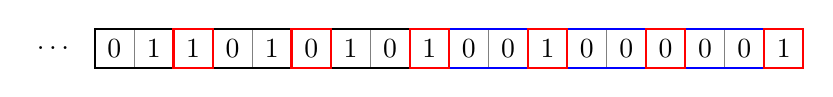\begin{tikzpicture}[auto, node distance=3.5cm,>=latex']
\tikzstyle{inner} = [draw, fill=none, rectangle, 
minimum height=5em, minimum width=7em, node distance=4cm, text width=7em, align=center]
\tikzstyle{outer} = [draw=gray,dashed,fill=none,thick,inner sep=0.2cm]
\tikzstyle{cord} = [coordinate]
\tikzstyle{sum} = [draw,circle,radius=0.5cm]
\draw[step=0.5cm,color=gray,thin] (-1.5,0) grid (7.5,0.5);
\node at (-1.25,+0.25) {0};
\node at (-0.75,+0.25) {1};
\node at (-0.25,+0.25) {1};
\node at (+0.25,+0.25) {0};
\node at (+0.75,+0.25) {1};
\node at (+1.25,+0.25) {0};
\node at (+1.75,+0.25) {1};
\node at (+2.25,+0.25) {0};
\node at (+2.75,+0.25) {1};
\node at (+3.25,+0.25) {0};
\node at (+3.75,+0.25) {0};
\node at (+4.25,+0.25) {1};
\node at (+4.75,+0.25) {0};
\node at (+5.25,+0.25) {0};
\node at (+5.75,+0.25) {0};
\node at (+6.25,+0.25) {0};
\node at (+6.75,+0.25) {0};
\node at (+7.25,+0.25) {1};
\draw[color=black,thick] (0,0) rectangle (1.5,0.5);
\draw[color=black,thick] (1.5,0) rectangle (3,0.5);
\draw[color=blue,thick] (3,0) rectangle (4.5,0.5);
\draw[color=blue,thick] (4.5,0) rectangle (6,0.5);
\draw[color=black,thick] (-1.5,0.5) rectangle (0,0);
\draw[color=blue,thick] (6,0) rectangle (7.5,0.5);
\draw [thick,color=red] (1,0) rectangle (1.5,0.5);
\draw [thick,color=red] (2.5,0) rectangle (3,0.5);
\draw [thick,color=red] (4,0) rectangle (4.5,0.5);
\draw [thick,color=red] (5.5,0) rectangle (6,0.5);
\draw [thick,color=red] (-0.5,0) rectangle (0,0.5);
\draw [thick,color=red] (7,0) rectangle (7.5,0.5);
\node[] at (-2,0.25) {$\dots$};
\end{tikzpicture}